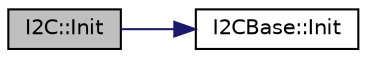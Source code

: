 digraph "I2C::Init"
{
  edge [fontname="Helvetica",fontsize="10",labelfontname="Helvetica",labelfontsize="10"];
  node [fontname="Helvetica",fontsize="10",shape=record];
  rankdir="LR";
  Node1 [label="I2C::Init",height=0.2,width=0.4,color="black", fillcolor="grey75", style="filled" fontcolor="black"];
  Node1 -> Node2 [color="midnightblue",fontsize="10",style="solid",fontname="Helvetica"];
  Node2 [label="I2CBase::Init",height=0.2,width=0.4,color="black", fillcolor="white", style="filled",URL="$classI2CBase.html#af0433e974b61cbaafed3183b74cb6c39",tooltip="Set the IO Pins to float high."];
}
